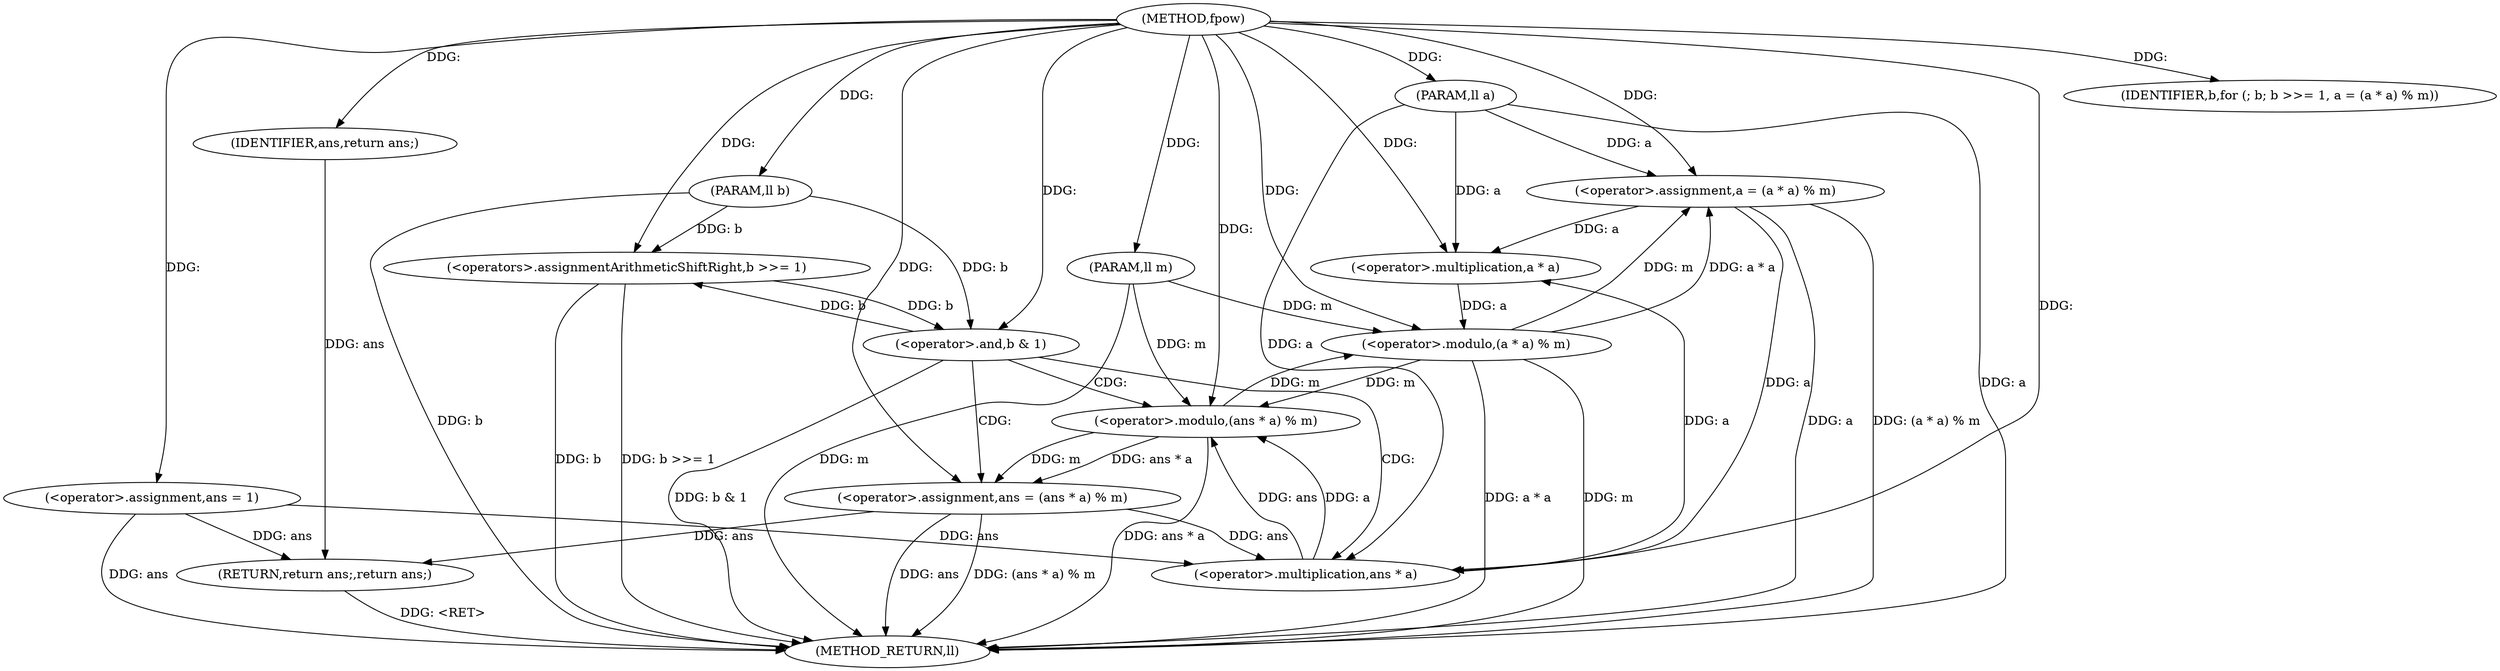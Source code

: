 digraph "fpow" {  
"1000295" [label = "(METHOD,fpow)" ]
"1000331" [label = "(METHOD_RETURN,ll)" ]
"1000296" [label = "(PARAM,ll a)" ]
"1000297" [label = "(PARAM,ll b)" ]
"1000298" [label = "(PARAM,ll m)" ]
"1000301" [label = "(<operator>.assignment,ans = 1)" ]
"1000329" [label = "(RETURN,return ans;,return ans;)" ]
"1000305" [label = "(IDENTIFIER,b,for (; b; b >>= 1, a = (a * a) % m))" ]
"1000330" [label = "(IDENTIFIER,ans,return ans;)" ]
"1000307" [label = "(<operators>.assignmentArithmeticShiftRight,b >>= 1)" ]
"1000310" [label = "(<operator>.assignment,a = (a * a) % m)" ]
"1000319" [label = "(<operator>.and,b & 1)" ]
"1000322" [label = "(<operator>.assignment,ans = (ans * a) % m)" ]
"1000312" [label = "(<operator>.modulo,(a * a) % m)" ]
"1000313" [label = "(<operator>.multiplication,a * a)" ]
"1000324" [label = "(<operator>.modulo,(ans * a) % m)" ]
"1000325" [label = "(<operator>.multiplication,ans * a)" ]
  "1000329" -> "1000331"  [ label = "DDG: <RET>"] 
  "1000296" -> "1000331"  [ label = "DDG: a"] 
  "1000297" -> "1000331"  [ label = "DDG: b"] 
  "1000298" -> "1000331"  [ label = "DDG: m"] 
  "1000301" -> "1000331"  [ label = "DDG: ans"] 
  "1000319" -> "1000331"  [ label = "DDG: b & 1"] 
  "1000322" -> "1000331"  [ label = "DDG: ans"] 
  "1000324" -> "1000331"  [ label = "DDG: ans * a"] 
  "1000322" -> "1000331"  [ label = "DDG: (ans * a) % m"] 
  "1000307" -> "1000331"  [ label = "DDG: b"] 
  "1000307" -> "1000331"  [ label = "DDG: b >>= 1"] 
  "1000310" -> "1000331"  [ label = "DDG: a"] 
  "1000312" -> "1000331"  [ label = "DDG: a * a"] 
  "1000312" -> "1000331"  [ label = "DDG: m"] 
  "1000310" -> "1000331"  [ label = "DDG: (a * a) % m"] 
  "1000295" -> "1000296"  [ label = "DDG: "] 
  "1000295" -> "1000297"  [ label = "DDG: "] 
  "1000295" -> "1000298"  [ label = "DDG: "] 
  "1000295" -> "1000301"  [ label = "DDG: "] 
  "1000330" -> "1000329"  [ label = "DDG: ans"] 
  "1000301" -> "1000329"  [ label = "DDG: ans"] 
  "1000322" -> "1000329"  [ label = "DDG: ans"] 
  "1000295" -> "1000305"  [ label = "DDG: "] 
  "1000295" -> "1000330"  [ label = "DDG: "] 
  "1000312" -> "1000310"  [ label = "DDG: m"] 
  "1000312" -> "1000310"  [ label = "DDG: a * a"] 
  "1000319" -> "1000307"  [ label = "DDG: b"] 
  "1000297" -> "1000307"  [ label = "DDG: b"] 
  "1000295" -> "1000307"  [ label = "DDG: "] 
  "1000296" -> "1000310"  [ label = "DDG: a"] 
  "1000295" -> "1000310"  [ label = "DDG: "] 
  "1000324" -> "1000322"  [ label = "DDG: m"] 
  "1000324" -> "1000322"  [ label = "DDG: ans * a"] 
  "1000313" -> "1000312"  [ label = "DDG: a"] 
  "1000324" -> "1000312"  [ label = "DDG: m"] 
  "1000298" -> "1000312"  [ label = "DDG: m"] 
  "1000295" -> "1000312"  [ label = "DDG: "] 
  "1000307" -> "1000319"  [ label = "DDG: b"] 
  "1000297" -> "1000319"  [ label = "DDG: b"] 
  "1000295" -> "1000319"  [ label = "DDG: "] 
  "1000295" -> "1000322"  [ label = "DDG: "] 
  "1000325" -> "1000313"  [ label = "DDG: a"] 
  "1000310" -> "1000313"  [ label = "DDG: a"] 
  "1000296" -> "1000313"  [ label = "DDG: a"] 
  "1000295" -> "1000313"  [ label = "DDG: "] 
  "1000325" -> "1000324"  [ label = "DDG: ans"] 
  "1000325" -> "1000324"  [ label = "DDG: a"] 
  "1000312" -> "1000324"  [ label = "DDG: m"] 
  "1000298" -> "1000324"  [ label = "DDG: m"] 
  "1000295" -> "1000324"  [ label = "DDG: "] 
  "1000301" -> "1000325"  [ label = "DDG: ans"] 
  "1000322" -> "1000325"  [ label = "DDG: ans"] 
  "1000295" -> "1000325"  [ label = "DDG: "] 
  "1000310" -> "1000325"  [ label = "DDG: a"] 
  "1000296" -> "1000325"  [ label = "DDG: a"] 
  "1000319" -> "1000325"  [ label = "CDG: "] 
  "1000319" -> "1000324"  [ label = "CDG: "] 
  "1000319" -> "1000322"  [ label = "CDG: "] 
}
